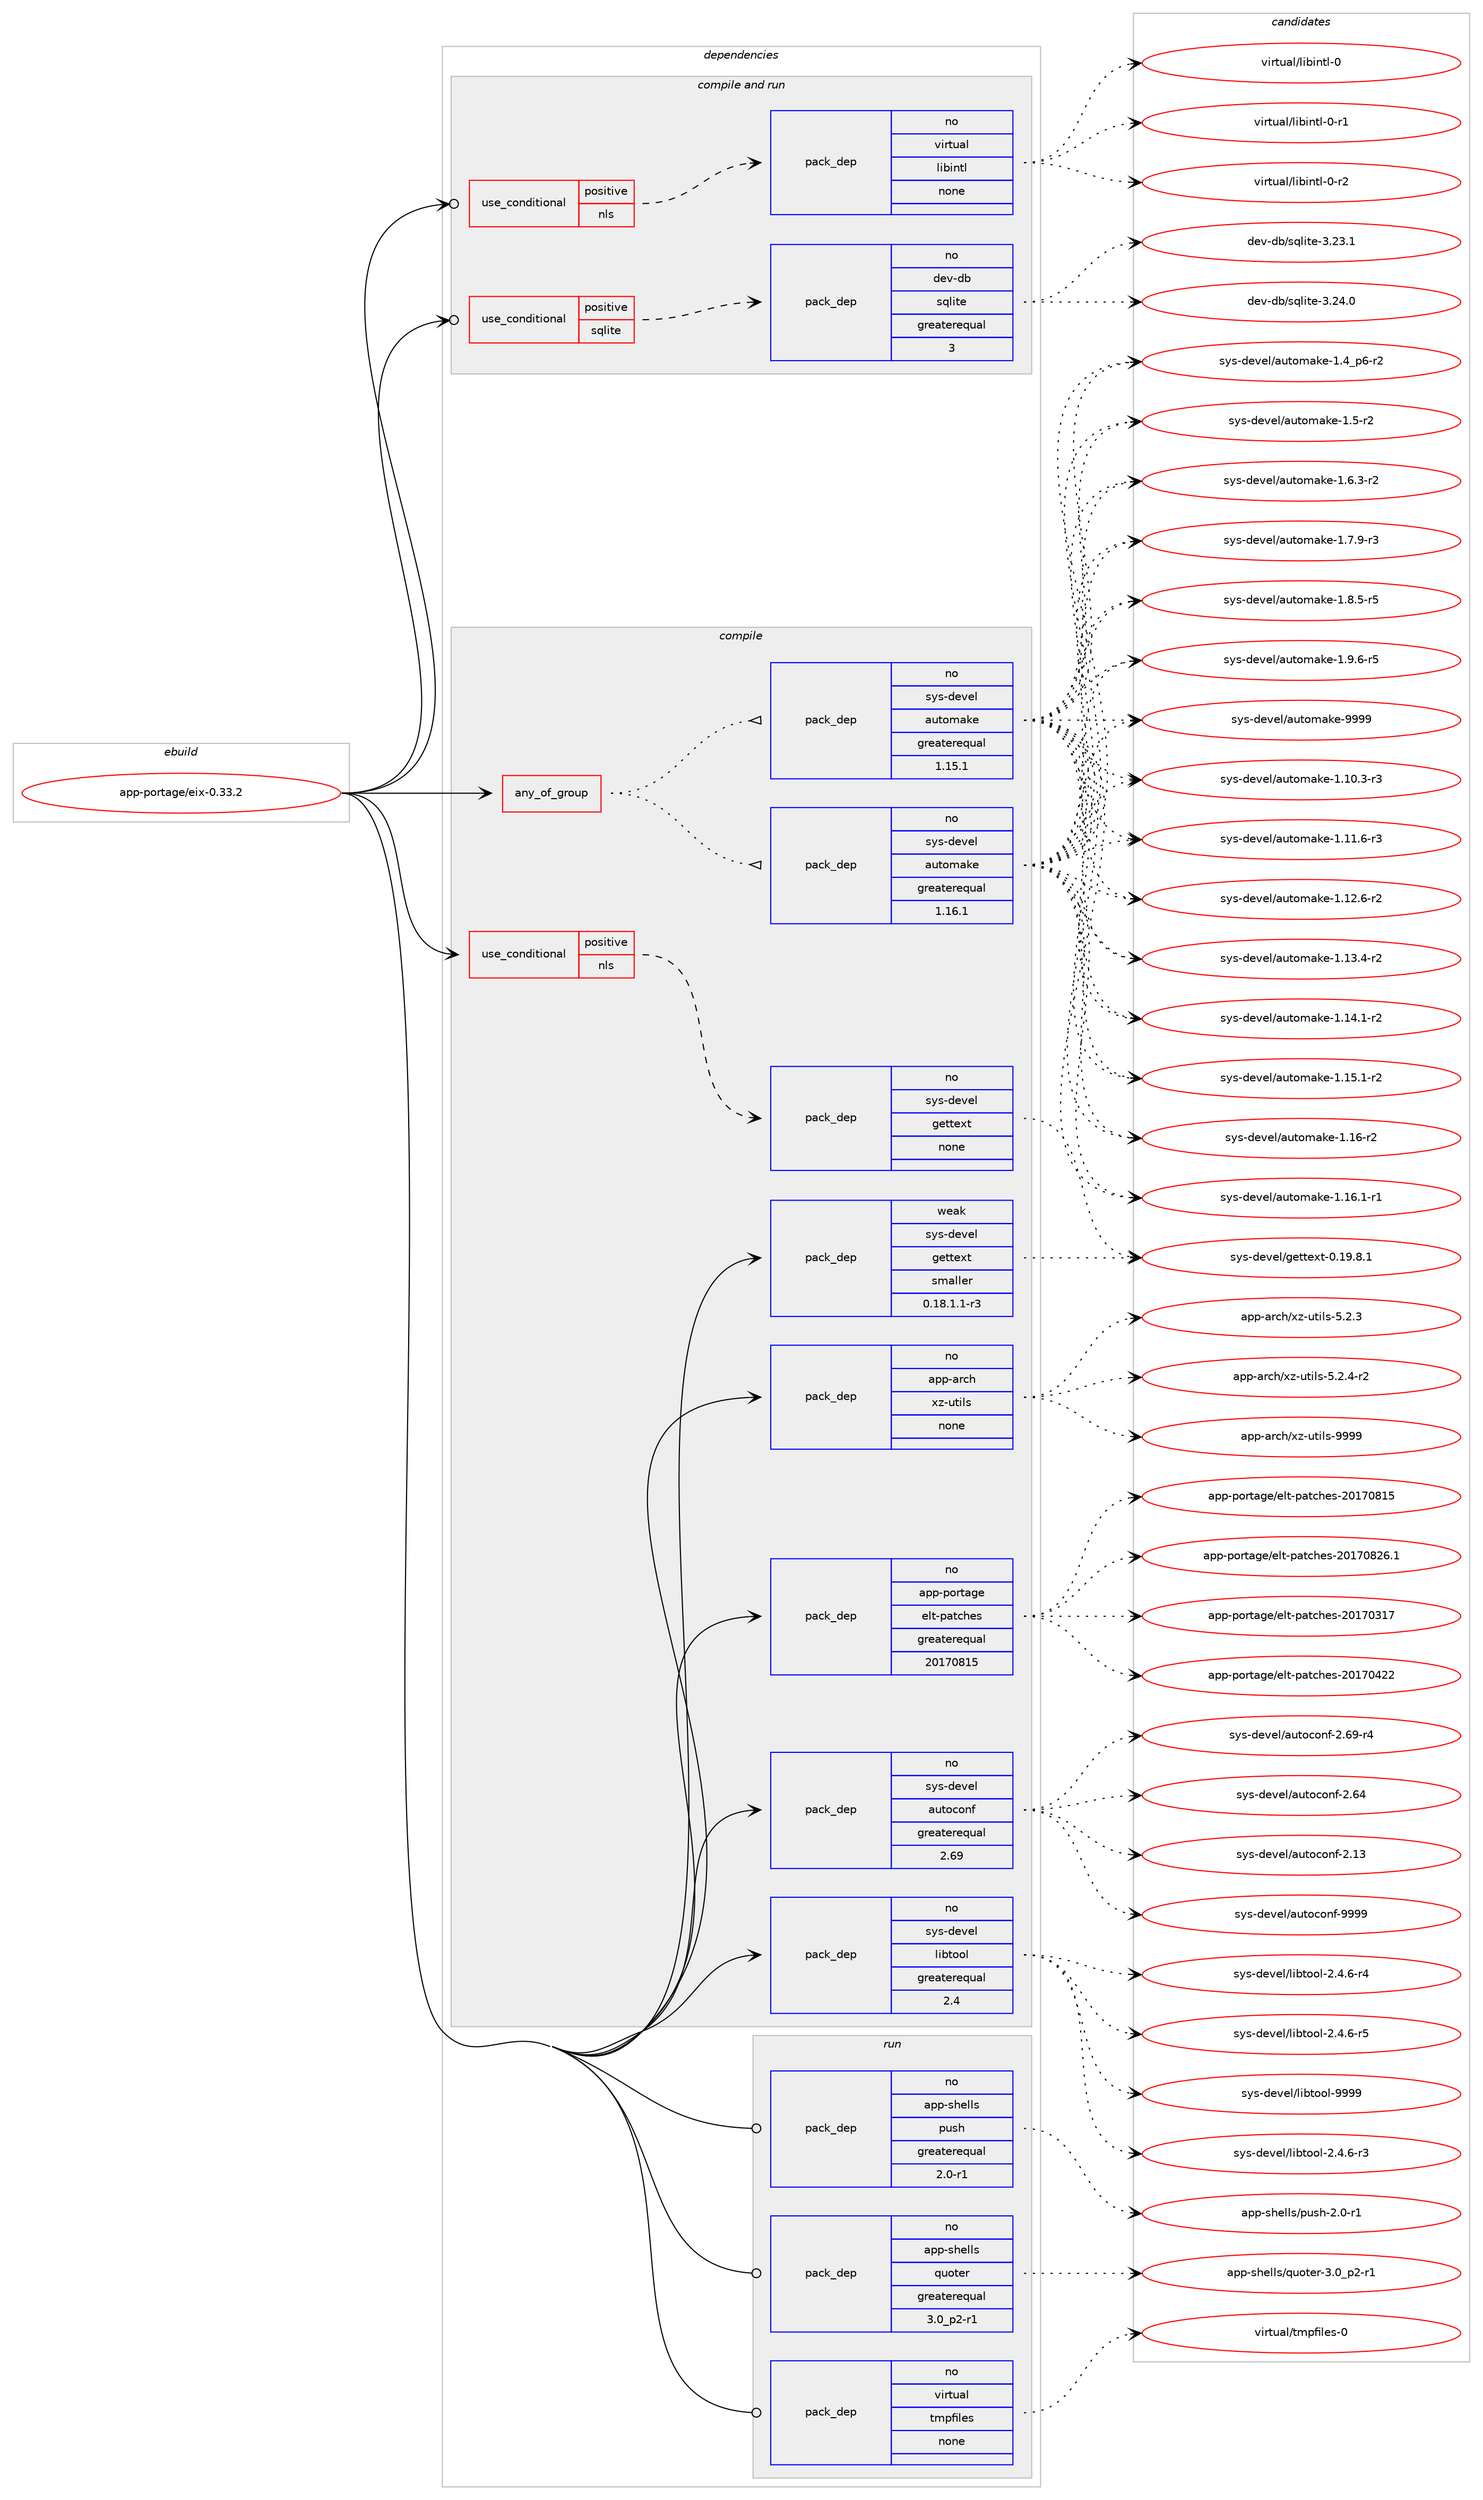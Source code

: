 digraph prolog {

# *************
# Graph options
# *************

newrank=true;
concentrate=true;
compound=true;
graph [rankdir=LR,fontname=Helvetica,fontsize=10,ranksep=1.5];#, ranksep=2.5, nodesep=0.2];
edge  [arrowhead=vee];
node  [fontname=Helvetica,fontsize=10];

# **********
# The ebuild
# **********

subgraph cluster_leftcol {
color=gray;
rank=same;
label=<<i>ebuild</i>>;
id [label="app-portage/eix-0.33.2", color=red, width=4, href="../app-portage/eix-0.33.2.svg"];
}

# ****************
# The dependencies
# ****************

subgraph cluster_midcol {
color=gray;
label=<<i>dependencies</i>>;
subgraph cluster_compile {
fillcolor="#eeeeee";
style=filled;
label=<<i>compile</i>>;
subgraph any21 {
dependency970 [label=<<TABLE BORDER="0" CELLBORDER="1" CELLSPACING="0" CELLPADDING="4"><TR><TD CELLPADDING="10">any_of_group</TD></TR></TABLE>>, shape=none, color=red];subgraph pack727 {
dependency971 [label=<<TABLE BORDER="0" CELLBORDER="1" CELLSPACING="0" CELLPADDING="4" WIDTH="220"><TR><TD ROWSPAN="6" CELLPADDING="30">pack_dep</TD></TR><TR><TD WIDTH="110">no</TD></TR><TR><TD>sys-devel</TD></TR><TR><TD>automake</TD></TR><TR><TD>greaterequal</TD></TR><TR><TD>1.16.1</TD></TR></TABLE>>, shape=none, color=blue];
}
dependency970:e -> dependency971:w [weight=20,style="dotted",arrowhead="oinv"];
subgraph pack728 {
dependency972 [label=<<TABLE BORDER="0" CELLBORDER="1" CELLSPACING="0" CELLPADDING="4" WIDTH="220"><TR><TD ROWSPAN="6" CELLPADDING="30">pack_dep</TD></TR><TR><TD WIDTH="110">no</TD></TR><TR><TD>sys-devel</TD></TR><TR><TD>automake</TD></TR><TR><TD>greaterequal</TD></TR><TR><TD>1.15.1</TD></TR></TABLE>>, shape=none, color=blue];
}
dependency970:e -> dependency972:w [weight=20,style="dotted",arrowhead="oinv"];
}
id:e -> dependency970:w [weight=20,style="solid",arrowhead="vee"];
subgraph cond216 {
dependency973 [label=<<TABLE BORDER="0" CELLBORDER="1" CELLSPACING="0" CELLPADDING="4"><TR><TD ROWSPAN="3" CELLPADDING="10">use_conditional</TD></TR><TR><TD>positive</TD></TR><TR><TD>nls</TD></TR></TABLE>>, shape=none, color=red];
subgraph pack729 {
dependency974 [label=<<TABLE BORDER="0" CELLBORDER="1" CELLSPACING="0" CELLPADDING="4" WIDTH="220"><TR><TD ROWSPAN="6" CELLPADDING="30">pack_dep</TD></TR><TR><TD WIDTH="110">no</TD></TR><TR><TD>sys-devel</TD></TR><TR><TD>gettext</TD></TR><TR><TD>none</TD></TR><TR><TD></TD></TR></TABLE>>, shape=none, color=blue];
}
dependency973:e -> dependency974:w [weight=20,style="dashed",arrowhead="vee"];
}
id:e -> dependency973:w [weight=20,style="solid",arrowhead="vee"];
subgraph pack730 {
dependency975 [label=<<TABLE BORDER="0" CELLBORDER="1" CELLSPACING="0" CELLPADDING="4" WIDTH="220"><TR><TD ROWSPAN="6" CELLPADDING="30">pack_dep</TD></TR><TR><TD WIDTH="110">no</TD></TR><TR><TD>app-arch</TD></TR><TR><TD>xz-utils</TD></TR><TR><TD>none</TD></TR><TR><TD></TD></TR></TABLE>>, shape=none, color=blue];
}
id:e -> dependency975:w [weight=20,style="solid",arrowhead="vee"];
subgraph pack731 {
dependency976 [label=<<TABLE BORDER="0" CELLBORDER="1" CELLSPACING="0" CELLPADDING="4" WIDTH="220"><TR><TD ROWSPAN="6" CELLPADDING="30">pack_dep</TD></TR><TR><TD WIDTH="110">no</TD></TR><TR><TD>app-portage</TD></TR><TR><TD>elt-patches</TD></TR><TR><TD>greaterequal</TD></TR><TR><TD>20170815</TD></TR></TABLE>>, shape=none, color=blue];
}
id:e -> dependency976:w [weight=20,style="solid",arrowhead="vee"];
subgraph pack732 {
dependency977 [label=<<TABLE BORDER="0" CELLBORDER="1" CELLSPACING="0" CELLPADDING="4" WIDTH="220"><TR><TD ROWSPAN="6" CELLPADDING="30">pack_dep</TD></TR><TR><TD WIDTH="110">no</TD></TR><TR><TD>sys-devel</TD></TR><TR><TD>autoconf</TD></TR><TR><TD>greaterequal</TD></TR><TR><TD>2.69</TD></TR></TABLE>>, shape=none, color=blue];
}
id:e -> dependency977:w [weight=20,style="solid",arrowhead="vee"];
subgraph pack733 {
dependency978 [label=<<TABLE BORDER="0" CELLBORDER="1" CELLSPACING="0" CELLPADDING="4" WIDTH="220"><TR><TD ROWSPAN="6" CELLPADDING="30">pack_dep</TD></TR><TR><TD WIDTH="110">no</TD></TR><TR><TD>sys-devel</TD></TR><TR><TD>libtool</TD></TR><TR><TD>greaterequal</TD></TR><TR><TD>2.4</TD></TR></TABLE>>, shape=none, color=blue];
}
id:e -> dependency978:w [weight=20,style="solid",arrowhead="vee"];
subgraph pack734 {
dependency979 [label=<<TABLE BORDER="0" CELLBORDER="1" CELLSPACING="0" CELLPADDING="4" WIDTH="220"><TR><TD ROWSPAN="6" CELLPADDING="30">pack_dep</TD></TR><TR><TD WIDTH="110">weak</TD></TR><TR><TD>sys-devel</TD></TR><TR><TD>gettext</TD></TR><TR><TD>smaller</TD></TR><TR><TD>0.18.1.1-r3</TD></TR></TABLE>>, shape=none, color=blue];
}
id:e -> dependency979:w [weight=20,style="solid",arrowhead="vee"];
}
subgraph cluster_compileandrun {
fillcolor="#eeeeee";
style=filled;
label=<<i>compile and run</i>>;
subgraph cond217 {
dependency980 [label=<<TABLE BORDER="0" CELLBORDER="1" CELLSPACING="0" CELLPADDING="4"><TR><TD ROWSPAN="3" CELLPADDING="10">use_conditional</TD></TR><TR><TD>positive</TD></TR><TR><TD>nls</TD></TR></TABLE>>, shape=none, color=red];
subgraph pack735 {
dependency981 [label=<<TABLE BORDER="0" CELLBORDER="1" CELLSPACING="0" CELLPADDING="4" WIDTH="220"><TR><TD ROWSPAN="6" CELLPADDING="30">pack_dep</TD></TR><TR><TD WIDTH="110">no</TD></TR><TR><TD>virtual</TD></TR><TR><TD>libintl</TD></TR><TR><TD>none</TD></TR><TR><TD></TD></TR></TABLE>>, shape=none, color=blue];
}
dependency980:e -> dependency981:w [weight=20,style="dashed",arrowhead="vee"];
}
id:e -> dependency980:w [weight=20,style="solid",arrowhead="odotvee"];
subgraph cond218 {
dependency982 [label=<<TABLE BORDER="0" CELLBORDER="1" CELLSPACING="0" CELLPADDING="4"><TR><TD ROWSPAN="3" CELLPADDING="10">use_conditional</TD></TR><TR><TD>positive</TD></TR><TR><TD>sqlite</TD></TR></TABLE>>, shape=none, color=red];
subgraph pack736 {
dependency983 [label=<<TABLE BORDER="0" CELLBORDER="1" CELLSPACING="0" CELLPADDING="4" WIDTH="220"><TR><TD ROWSPAN="6" CELLPADDING="30">pack_dep</TD></TR><TR><TD WIDTH="110">no</TD></TR><TR><TD>dev-db</TD></TR><TR><TD>sqlite</TD></TR><TR><TD>greaterequal</TD></TR><TR><TD>3</TD></TR></TABLE>>, shape=none, color=blue];
}
dependency982:e -> dependency983:w [weight=20,style="dashed",arrowhead="vee"];
}
id:e -> dependency982:w [weight=20,style="solid",arrowhead="odotvee"];
}
subgraph cluster_run {
fillcolor="#eeeeee";
style=filled;
label=<<i>run</i>>;
subgraph pack737 {
dependency984 [label=<<TABLE BORDER="0" CELLBORDER="1" CELLSPACING="0" CELLPADDING="4" WIDTH="220"><TR><TD ROWSPAN="6" CELLPADDING="30">pack_dep</TD></TR><TR><TD WIDTH="110">no</TD></TR><TR><TD>app-shells</TD></TR><TR><TD>push</TD></TR><TR><TD>greaterequal</TD></TR><TR><TD>2.0-r1</TD></TR></TABLE>>, shape=none, color=blue];
}
id:e -> dependency984:w [weight=20,style="solid",arrowhead="odot"];
subgraph pack738 {
dependency985 [label=<<TABLE BORDER="0" CELLBORDER="1" CELLSPACING="0" CELLPADDING="4" WIDTH="220"><TR><TD ROWSPAN="6" CELLPADDING="30">pack_dep</TD></TR><TR><TD WIDTH="110">no</TD></TR><TR><TD>app-shells</TD></TR><TR><TD>quoter</TD></TR><TR><TD>greaterequal</TD></TR><TR><TD>3.0_p2-r1</TD></TR></TABLE>>, shape=none, color=blue];
}
id:e -> dependency985:w [weight=20,style="solid",arrowhead="odot"];
subgraph pack739 {
dependency986 [label=<<TABLE BORDER="0" CELLBORDER="1" CELLSPACING="0" CELLPADDING="4" WIDTH="220"><TR><TD ROWSPAN="6" CELLPADDING="30">pack_dep</TD></TR><TR><TD WIDTH="110">no</TD></TR><TR><TD>virtual</TD></TR><TR><TD>tmpfiles</TD></TR><TR><TD>none</TD></TR><TR><TD></TD></TR></TABLE>>, shape=none, color=blue];
}
id:e -> dependency986:w [weight=20,style="solid",arrowhead="odot"];
}
}

# **************
# The candidates
# **************

subgraph cluster_choices {
rank=same;
color=gray;
label=<<i>candidates</i>>;

subgraph choice727 {
color=black;
nodesep=1;
choice11512111545100101118101108479711711611110997107101454946494846514511451 [label="sys-devel/automake-1.10.3-r3", color=red, width=4,href="../sys-devel/automake-1.10.3-r3.svg"];
choice11512111545100101118101108479711711611110997107101454946494946544511451 [label="sys-devel/automake-1.11.6-r3", color=red, width=4,href="../sys-devel/automake-1.11.6-r3.svg"];
choice11512111545100101118101108479711711611110997107101454946495046544511450 [label="sys-devel/automake-1.12.6-r2", color=red, width=4,href="../sys-devel/automake-1.12.6-r2.svg"];
choice11512111545100101118101108479711711611110997107101454946495146524511450 [label="sys-devel/automake-1.13.4-r2", color=red, width=4,href="../sys-devel/automake-1.13.4-r2.svg"];
choice11512111545100101118101108479711711611110997107101454946495246494511450 [label="sys-devel/automake-1.14.1-r2", color=red, width=4,href="../sys-devel/automake-1.14.1-r2.svg"];
choice11512111545100101118101108479711711611110997107101454946495346494511450 [label="sys-devel/automake-1.15.1-r2", color=red, width=4,href="../sys-devel/automake-1.15.1-r2.svg"];
choice1151211154510010111810110847971171161111099710710145494649544511450 [label="sys-devel/automake-1.16-r2", color=red, width=4,href="../sys-devel/automake-1.16-r2.svg"];
choice11512111545100101118101108479711711611110997107101454946495446494511449 [label="sys-devel/automake-1.16.1-r1", color=red, width=4,href="../sys-devel/automake-1.16.1-r1.svg"];
choice115121115451001011181011084797117116111109971071014549465295112544511450 [label="sys-devel/automake-1.4_p6-r2", color=red, width=4,href="../sys-devel/automake-1.4_p6-r2.svg"];
choice11512111545100101118101108479711711611110997107101454946534511450 [label="sys-devel/automake-1.5-r2", color=red, width=4,href="../sys-devel/automake-1.5-r2.svg"];
choice115121115451001011181011084797117116111109971071014549465446514511450 [label="sys-devel/automake-1.6.3-r2", color=red, width=4,href="../sys-devel/automake-1.6.3-r2.svg"];
choice115121115451001011181011084797117116111109971071014549465546574511451 [label="sys-devel/automake-1.7.9-r3", color=red, width=4,href="../sys-devel/automake-1.7.9-r3.svg"];
choice115121115451001011181011084797117116111109971071014549465646534511453 [label="sys-devel/automake-1.8.5-r5", color=red, width=4,href="../sys-devel/automake-1.8.5-r5.svg"];
choice115121115451001011181011084797117116111109971071014549465746544511453 [label="sys-devel/automake-1.9.6-r5", color=red, width=4,href="../sys-devel/automake-1.9.6-r5.svg"];
choice115121115451001011181011084797117116111109971071014557575757 [label="sys-devel/automake-9999", color=red, width=4,href="../sys-devel/automake-9999.svg"];
dependency971:e -> choice11512111545100101118101108479711711611110997107101454946494846514511451:w [style=dotted,weight="100"];
dependency971:e -> choice11512111545100101118101108479711711611110997107101454946494946544511451:w [style=dotted,weight="100"];
dependency971:e -> choice11512111545100101118101108479711711611110997107101454946495046544511450:w [style=dotted,weight="100"];
dependency971:e -> choice11512111545100101118101108479711711611110997107101454946495146524511450:w [style=dotted,weight="100"];
dependency971:e -> choice11512111545100101118101108479711711611110997107101454946495246494511450:w [style=dotted,weight="100"];
dependency971:e -> choice11512111545100101118101108479711711611110997107101454946495346494511450:w [style=dotted,weight="100"];
dependency971:e -> choice1151211154510010111810110847971171161111099710710145494649544511450:w [style=dotted,weight="100"];
dependency971:e -> choice11512111545100101118101108479711711611110997107101454946495446494511449:w [style=dotted,weight="100"];
dependency971:e -> choice115121115451001011181011084797117116111109971071014549465295112544511450:w [style=dotted,weight="100"];
dependency971:e -> choice11512111545100101118101108479711711611110997107101454946534511450:w [style=dotted,weight="100"];
dependency971:e -> choice115121115451001011181011084797117116111109971071014549465446514511450:w [style=dotted,weight="100"];
dependency971:e -> choice115121115451001011181011084797117116111109971071014549465546574511451:w [style=dotted,weight="100"];
dependency971:e -> choice115121115451001011181011084797117116111109971071014549465646534511453:w [style=dotted,weight="100"];
dependency971:e -> choice115121115451001011181011084797117116111109971071014549465746544511453:w [style=dotted,weight="100"];
dependency971:e -> choice115121115451001011181011084797117116111109971071014557575757:w [style=dotted,weight="100"];
}
subgraph choice728 {
color=black;
nodesep=1;
choice11512111545100101118101108479711711611110997107101454946494846514511451 [label="sys-devel/automake-1.10.3-r3", color=red, width=4,href="../sys-devel/automake-1.10.3-r3.svg"];
choice11512111545100101118101108479711711611110997107101454946494946544511451 [label="sys-devel/automake-1.11.6-r3", color=red, width=4,href="../sys-devel/automake-1.11.6-r3.svg"];
choice11512111545100101118101108479711711611110997107101454946495046544511450 [label="sys-devel/automake-1.12.6-r2", color=red, width=4,href="../sys-devel/automake-1.12.6-r2.svg"];
choice11512111545100101118101108479711711611110997107101454946495146524511450 [label="sys-devel/automake-1.13.4-r2", color=red, width=4,href="../sys-devel/automake-1.13.4-r2.svg"];
choice11512111545100101118101108479711711611110997107101454946495246494511450 [label="sys-devel/automake-1.14.1-r2", color=red, width=4,href="../sys-devel/automake-1.14.1-r2.svg"];
choice11512111545100101118101108479711711611110997107101454946495346494511450 [label="sys-devel/automake-1.15.1-r2", color=red, width=4,href="../sys-devel/automake-1.15.1-r2.svg"];
choice1151211154510010111810110847971171161111099710710145494649544511450 [label="sys-devel/automake-1.16-r2", color=red, width=4,href="../sys-devel/automake-1.16-r2.svg"];
choice11512111545100101118101108479711711611110997107101454946495446494511449 [label="sys-devel/automake-1.16.1-r1", color=red, width=4,href="../sys-devel/automake-1.16.1-r1.svg"];
choice115121115451001011181011084797117116111109971071014549465295112544511450 [label="sys-devel/automake-1.4_p6-r2", color=red, width=4,href="../sys-devel/automake-1.4_p6-r2.svg"];
choice11512111545100101118101108479711711611110997107101454946534511450 [label="sys-devel/automake-1.5-r2", color=red, width=4,href="../sys-devel/automake-1.5-r2.svg"];
choice115121115451001011181011084797117116111109971071014549465446514511450 [label="sys-devel/automake-1.6.3-r2", color=red, width=4,href="../sys-devel/automake-1.6.3-r2.svg"];
choice115121115451001011181011084797117116111109971071014549465546574511451 [label="sys-devel/automake-1.7.9-r3", color=red, width=4,href="../sys-devel/automake-1.7.9-r3.svg"];
choice115121115451001011181011084797117116111109971071014549465646534511453 [label="sys-devel/automake-1.8.5-r5", color=red, width=4,href="../sys-devel/automake-1.8.5-r5.svg"];
choice115121115451001011181011084797117116111109971071014549465746544511453 [label="sys-devel/automake-1.9.6-r5", color=red, width=4,href="../sys-devel/automake-1.9.6-r5.svg"];
choice115121115451001011181011084797117116111109971071014557575757 [label="sys-devel/automake-9999", color=red, width=4,href="../sys-devel/automake-9999.svg"];
dependency972:e -> choice11512111545100101118101108479711711611110997107101454946494846514511451:w [style=dotted,weight="100"];
dependency972:e -> choice11512111545100101118101108479711711611110997107101454946494946544511451:w [style=dotted,weight="100"];
dependency972:e -> choice11512111545100101118101108479711711611110997107101454946495046544511450:w [style=dotted,weight="100"];
dependency972:e -> choice11512111545100101118101108479711711611110997107101454946495146524511450:w [style=dotted,weight="100"];
dependency972:e -> choice11512111545100101118101108479711711611110997107101454946495246494511450:w [style=dotted,weight="100"];
dependency972:e -> choice11512111545100101118101108479711711611110997107101454946495346494511450:w [style=dotted,weight="100"];
dependency972:e -> choice1151211154510010111810110847971171161111099710710145494649544511450:w [style=dotted,weight="100"];
dependency972:e -> choice11512111545100101118101108479711711611110997107101454946495446494511449:w [style=dotted,weight="100"];
dependency972:e -> choice115121115451001011181011084797117116111109971071014549465295112544511450:w [style=dotted,weight="100"];
dependency972:e -> choice11512111545100101118101108479711711611110997107101454946534511450:w [style=dotted,weight="100"];
dependency972:e -> choice115121115451001011181011084797117116111109971071014549465446514511450:w [style=dotted,weight="100"];
dependency972:e -> choice115121115451001011181011084797117116111109971071014549465546574511451:w [style=dotted,weight="100"];
dependency972:e -> choice115121115451001011181011084797117116111109971071014549465646534511453:w [style=dotted,weight="100"];
dependency972:e -> choice115121115451001011181011084797117116111109971071014549465746544511453:w [style=dotted,weight="100"];
dependency972:e -> choice115121115451001011181011084797117116111109971071014557575757:w [style=dotted,weight="100"];
}
subgraph choice729 {
color=black;
nodesep=1;
choice1151211154510010111810110847103101116116101120116454846495746564649 [label="sys-devel/gettext-0.19.8.1", color=red, width=4,href="../sys-devel/gettext-0.19.8.1.svg"];
dependency974:e -> choice1151211154510010111810110847103101116116101120116454846495746564649:w [style=dotted,weight="100"];
}
subgraph choice730 {
color=black;
nodesep=1;
choice971121124597114991044712012245117116105108115455346504651 [label="app-arch/xz-utils-5.2.3", color=red, width=4,href="../app-arch/xz-utils-5.2.3.svg"];
choice9711211245971149910447120122451171161051081154553465046524511450 [label="app-arch/xz-utils-5.2.4-r2", color=red, width=4,href="../app-arch/xz-utils-5.2.4-r2.svg"];
choice9711211245971149910447120122451171161051081154557575757 [label="app-arch/xz-utils-9999", color=red, width=4,href="../app-arch/xz-utils-9999.svg"];
dependency975:e -> choice971121124597114991044712012245117116105108115455346504651:w [style=dotted,weight="100"];
dependency975:e -> choice9711211245971149910447120122451171161051081154553465046524511450:w [style=dotted,weight="100"];
dependency975:e -> choice9711211245971149910447120122451171161051081154557575757:w [style=dotted,weight="100"];
}
subgraph choice731 {
color=black;
nodesep=1;
choice97112112451121111141169710310147101108116451129711699104101115455048495548514955 [label="app-portage/elt-patches-20170317", color=red, width=4,href="../app-portage/elt-patches-20170317.svg"];
choice97112112451121111141169710310147101108116451129711699104101115455048495548525050 [label="app-portage/elt-patches-20170422", color=red, width=4,href="../app-portage/elt-patches-20170422.svg"];
choice97112112451121111141169710310147101108116451129711699104101115455048495548564953 [label="app-portage/elt-patches-20170815", color=red, width=4,href="../app-portage/elt-patches-20170815.svg"];
choice971121124511211111411697103101471011081164511297116991041011154550484955485650544649 [label="app-portage/elt-patches-20170826.1", color=red, width=4,href="../app-portage/elt-patches-20170826.1.svg"];
dependency976:e -> choice97112112451121111141169710310147101108116451129711699104101115455048495548514955:w [style=dotted,weight="100"];
dependency976:e -> choice97112112451121111141169710310147101108116451129711699104101115455048495548525050:w [style=dotted,weight="100"];
dependency976:e -> choice97112112451121111141169710310147101108116451129711699104101115455048495548564953:w [style=dotted,weight="100"];
dependency976:e -> choice971121124511211111411697103101471011081164511297116991041011154550484955485650544649:w [style=dotted,weight="100"];
}
subgraph choice732 {
color=black;
nodesep=1;
choice115121115451001011181011084797117116111991111101024550464951 [label="sys-devel/autoconf-2.13", color=red, width=4,href="../sys-devel/autoconf-2.13.svg"];
choice115121115451001011181011084797117116111991111101024550465452 [label="sys-devel/autoconf-2.64", color=red, width=4,href="../sys-devel/autoconf-2.64.svg"];
choice1151211154510010111810110847971171161119911111010245504654574511452 [label="sys-devel/autoconf-2.69-r4", color=red, width=4,href="../sys-devel/autoconf-2.69-r4.svg"];
choice115121115451001011181011084797117116111991111101024557575757 [label="sys-devel/autoconf-9999", color=red, width=4,href="../sys-devel/autoconf-9999.svg"];
dependency977:e -> choice115121115451001011181011084797117116111991111101024550464951:w [style=dotted,weight="100"];
dependency977:e -> choice115121115451001011181011084797117116111991111101024550465452:w [style=dotted,weight="100"];
dependency977:e -> choice1151211154510010111810110847971171161119911111010245504654574511452:w [style=dotted,weight="100"];
dependency977:e -> choice115121115451001011181011084797117116111991111101024557575757:w [style=dotted,weight="100"];
}
subgraph choice733 {
color=black;
nodesep=1;
choice1151211154510010111810110847108105981161111111084550465246544511451 [label="sys-devel/libtool-2.4.6-r3", color=red, width=4,href="../sys-devel/libtool-2.4.6-r3.svg"];
choice1151211154510010111810110847108105981161111111084550465246544511452 [label="sys-devel/libtool-2.4.6-r4", color=red, width=4,href="../sys-devel/libtool-2.4.6-r4.svg"];
choice1151211154510010111810110847108105981161111111084550465246544511453 [label="sys-devel/libtool-2.4.6-r5", color=red, width=4,href="../sys-devel/libtool-2.4.6-r5.svg"];
choice1151211154510010111810110847108105981161111111084557575757 [label="sys-devel/libtool-9999", color=red, width=4,href="../sys-devel/libtool-9999.svg"];
dependency978:e -> choice1151211154510010111810110847108105981161111111084550465246544511451:w [style=dotted,weight="100"];
dependency978:e -> choice1151211154510010111810110847108105981161111111084550465246544511452:w [style=dotted,weight="100"];
dependency978:e -> choice1151211154510010111810110847108105981161111111084550465246544511453:w [style=dotted,weight="100"];
dependency978:e -> choice1151211154510010111810110847108105981161111111084557575757:w [style=dotted,weight="100"];
}
subgraph choice734 {
color=black;
nodesep=1;
choice1151211154510010111810110847103101116116101120116454846495746564649 [label="sys-devel/gettext-0.19.8.1", color=red, width=4,href="../sys-devel/gettext-0.19.8.1.svg"];
dependency979:e -> choice1151211154510010111810110847103101116116101120116454846495746564649:w [style=dotted,weight="100"];
}
subgraph choice735 {
color=black;
nodesep=1;
choice1181051141161179710847108105981051101161084548 [label="virtual/libintl-0", color=red, width=4,href="../virtual/libintl-0.svg"];
choice11810511411611797108471081059810511011610845484511449 [label="virtual/libintl-0-r1", color=red, width=4,href="../virtual/libintl-0-r1.svg"];
choice11810511411611797108471081059810511011610845484511450 [label="virtual/libintl-0-r2", color=red, width=4,href="../virtual/libintl-0-r2.svg"];
dependency981:e -> choice1181051141161179710847108105981051101161084548:w [style=dotted,weight="100"];
dependency981:e -> choice11810511411611797108471081059810511011610845484511449:w [style=dotted,weight="100"];
dependency981:e -> choice11810511411611797108471081059810511011610845484511450:w [style=dotted,weight="100"];
}
subgraph choice736 {
color=black;
nodesep=1;
choice10010111845100984711511310810511610145514650514649 [label="dev-db/sqlite-3.23.1", color=red, width=4,href="../dev-db/sqlite-3.23.1.svg"];
choice10010111845100984711511310810511610145514650524648 [label="dev-db/sqlite-3.24.0", color=red, width=4,href="../dev-db/sqlite-3.24.0.svg"];
dependency983:e -> choice10010111845100984711511310810511610145514650514649:w [style=dotted,weight="100"];
dependency983:e -> choice10010111845100984711511310810511610145514650524648:w [style=dotted,weight="100"];
}
subgraph choice737 {
color=black;
nodesep=1;
choice971121124511510410110810811547112117115104455046484511449 [label="app-shells/push-2.0-r1", color=red, width=4,href="../app-shells/push-2.0-r1.svg"];
dependency984:e -> choice971121124511510410110810811547112117115104455046484511449:w [style=dotted,weight="100"];
}
subgraph choice738 {
color=black;
nodesep=1;
choice9711211245115104101108108115471131171111161011144551464895112504511449 [label="app-shells/quoter-3.0_p2-r1", color=red, width=4,href="../app-shells/quoter-3.0_p2-r1.svg"];
dependency985:e -> choice9711211245115104101108108115471131171111161011144551464895112504511449:w [style=dotted,weight="100"];
}
subgraph choice739 {
color=black;
nodesep=1;
choice11810511411611797108471161091121021051081011154548 [label="virtual/tmpfiles-0", color=red, width=4,href="../virtual/tmpfiles-0.svg"];
dependency986:e -> choice11810511411611797108471161091121021051081011154548:w [style=dotted,weight="100"];
}
}

}
